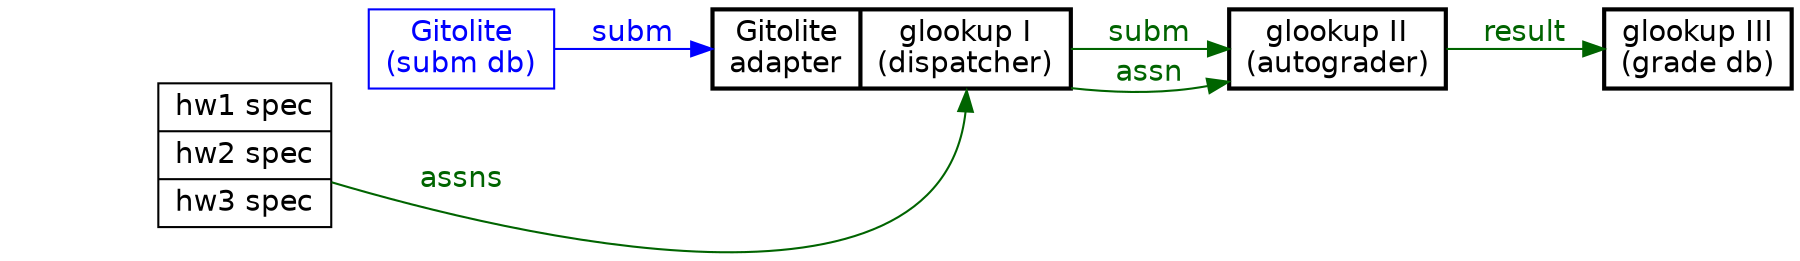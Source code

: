 digraph Diagram {
    // -- COMMON -- //
    rankdir = LR;
    node [fontname=Helvetica shape=record];
    edge [fontname=Helvetica];
    graph [dpi=50];

    subgraph external {
        node[color=blue fontcolor=blue];
        edge[color=blue fontcolor=blue];
    }
    subgraph internal {
        edge[color=darkgreen fontcolor=darkgreen];
    }
    // -- COMMON -- //
    
    subgraph external {
        staff [label="" color=transparent];
        subm_db [label="Gitolite\n(subm db)"];
    }
    subgraph internal {
        custom1 [label="{ Gitolite\nadapter | <actual> glookup I\n(dispatcher) }" style=bold];
        assns [label="<hw1> hw1 spec | <hw2> hw2 spec | <hw3> hw3 spec"];
        custom2 [label="glookup II\n(autograder)" style=bold];
        grade_db [label="glookup III\n(grade db)" style=bold];
    }
    subgraph external {
        staff -> subm_db [color=transparent];
        subm_db -> custom1 [label="subm"];
    }
    subgraph internal {
        custom1 -> custom2 [label="subm"];
        custom1 -> custom2 [label="assn"];
        assns -> custom1:actual [label="assns" weight=0];
        custom2 -> grade_db [label="result"];
    }
}
